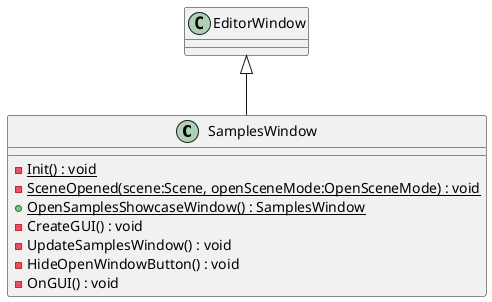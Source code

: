 @startuml
class SamplesWindow {
    {static} - Init() : void
    {static} - SceneOpened(scene:Scene, openSceneMode:OpenSceneMode) : void
    + {static} OpenSamplesShowcaseWindow() : SamplesWindow
    - CreateGUI() : void
    - UpdateSamplesWindow() : void
    - HideOpenWindowButton() : void
    - OnGUI() : void
}
EditorWindow <|-- SamplesWindow
@enduml
